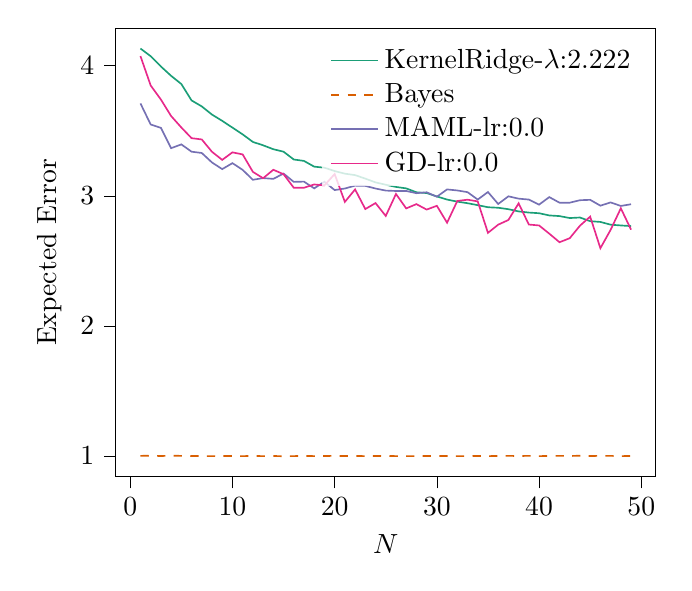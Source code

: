 % This file was created with tikzplotlib v0.10.1.
\begin{tikzpicture}

\definecolor{chocolate217952}{RGB}{217,95,2}
\definecolor{darkcyan27158119}{RGB}{27,158,119}
\definecolor{darkgray176}{RGB}{176,176,176}
\definecolor{deeppink23141138}{RGB}{231,41,138}
\definecolor{lightslategray117112179}{RGB}{117,112,179}

\begin{axis}[
legend cell align={left},
legend style={fill opacity=0.8, draw opacity=1, text opacity=1, draw=none},
tick align=outside,
tick pos=left,
x grid style={darkgray176},
xlabel={\(\displaystyle N\)},
xmin=-1.4, xmax=51.4,
xtick style={color=black},
y grid style={darkgray176},
ylabel={Expected Error},
ymin=0.842, ymax=4.288,
ytick style={color=black}
]
\addplot [semithick, darkcyan27158119]
table {%
1 4.132
2 4.073
3 3.994
4 3.922
5 3.859
6 3.733
7 3.687
8 3.624
9 3.576
10 3.524
11 3.472
12 3.414
13 3.388
14 3.358
15 3.339
16 3.279
17 3.268
18 3.224
19 3.216
20 3.19
21 3.17
22 3.159
23 3.132
24 3.103
25 3.085
26 3.068
27 3.057
28 3.027
29 3.021
30 2.995
31 2.971
32 2.955
33 2.943
34 2.928
35 2.912
36 2.908
37 2.897
38 2.88
39 2.871
40 2.866
41 2.849
42 2.844
43 2.829
44 2.833
45 2.805
46 2.799
47 2.778
48 2.772
49 2.767
};
\addlegendentry{KernelRidge-$\lambda$:2.222}
\addplot [semithick, chocolate217952, dashed]
table {%
1 1.001
2 1.002
3 1.0
4 1.002
5 1.001
6 1.0
7 0.999
8 0.999
9 1.0
10 1.0
11 0.999
12 1.0
13 0.999
14 1.0
15 0.998
16 0.999
17 1.001
18 0.999
19 1.0
20 1.001
21 1.0
22 1.0
23 0.999
24 1.0
25 1.001
26 0.999
27 0.999
28 0.999
29 1.0
30 1.0
31 1.0
32 0.999
33 0.999
34 1.0
35 0.999
36 1.0
37 1.001
38 1.0
39 1.001
40 0.999
41 1.0
42 1.001
43 1.0
44 1.002
45 1.0
46 1.001
47 1.001
48 0.999
49 1.0
};
\addlegendentry{Bayes}
\addplot [semithick, lightslategray117112179]
table {%
1 3.71
2 3.548
3 3.522
4 3.366
5 3.395
6 3.339
7 3.329
8 3.256
9 3.205
10 3.251
11 3.199
12 3.123
13 3.136
14 3.13
15 3.171
16 3.107
17 3.109
18 3.057
19 3.108
20 3.044
21 3.056
22 3.078
23 3.076
24 3.056
25 3.04
26 3.037
27 3.037
28 3.02
29 3.027
30 2.993
31 3.049
32 3.041
33 3.028
34 2.971
35 3.029
36 2.937
37 2.996
38 2.978
39 2.971
40 2.932
41 2.99
42 2.947
43 2.947
44 2.966
45 2.969
46 2.924
47 2.949
48 2.922
49 2.935
};
\addlegendentry{MAML-lr:0.0}
\addplot [semithick, deeppink23141138]
table {%
1 4.074
2 3.848
3 3.74
4 3.613
5 3.525
6 3.443
7 3.433
8 3.338
9 3.276
10 3.334
11 3.318
12 3.184
13 3.135
14 3.2
15 3.166
16 3.062
17 3.062
18 3.087
19 3.08
20 3.167
21 2.953
22 3.049
23 2.898
24 2.944
25 2.845
26 3.014
27 2.903
28 2.936
29 2.894
30 2.923
31 2.793
32 2.96
33 2.97
34 2.957
35 2.715
36 2.778
37 2.814
38 2.942
39 2.779
40 2.772
41 2.709
42 2.643
43 2.674
44 2.77
45 2.84
46 2.597
47 2.738
48 2.904
49 2.74
};
\addlegendentry{GD-lr:0.0}
\end{axis}

\end{tikzpicture}
